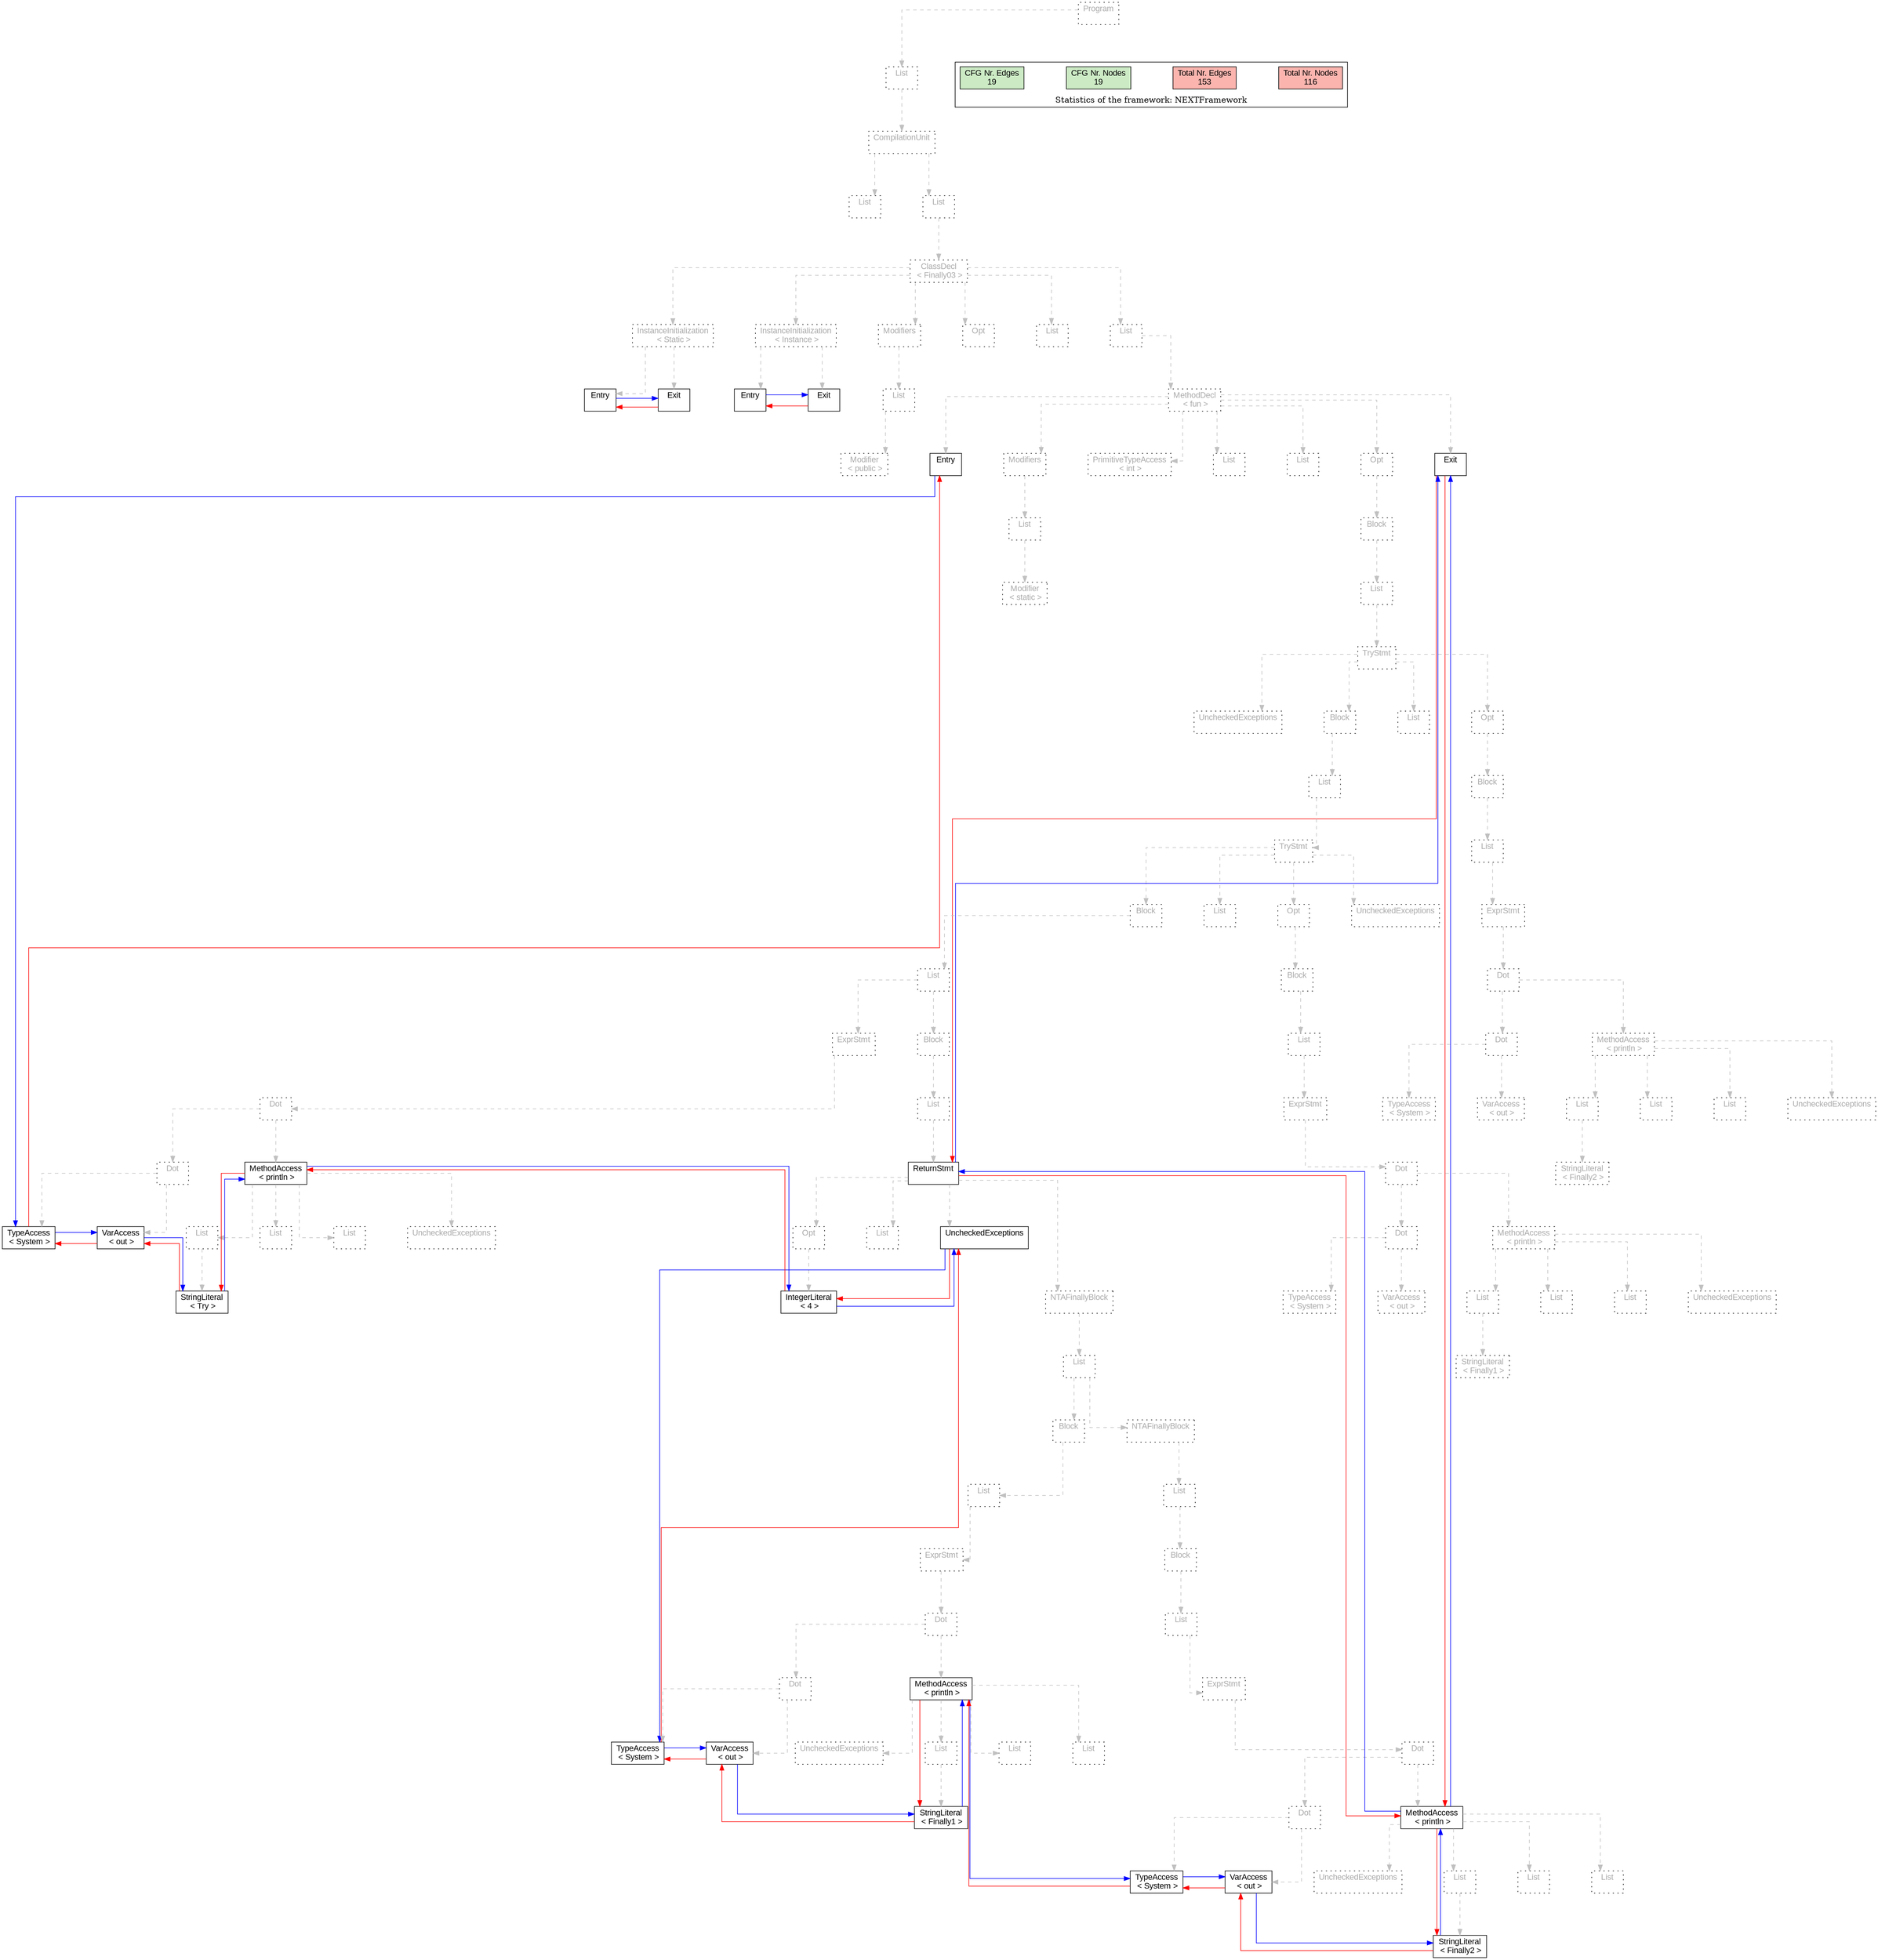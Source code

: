 digraph G {
graph [splines=ortho, nodesep="1", ranksep="1"]
node [shape=rect, fontname=Arial];
{ rank = same; "Program[0]"}
{ rank = same; "List[1]"}
{ rank = same; "CompilationUnit[2]"}
{ rank = same; "List[3]"; "List[4]"}
{ rank = same; "ClassDecl[5]"}
{ rank = same; "Modifiers[22]"; "Opt[25]"; "List[26]"; "List[27]"; "InstanceInitialization[6]"; "InstanceInitialization[14]"}
{ rank = same; "List[23]"; "MethodDecl[28]"; "Entry[7]"; "Exit[8]"; "Entry[15]"; "Exit[16]"}
{ rank = same; "Modifier[24]"; "Entry[29]"; "Modifiers[30]"; "PrimitiveTypeAccess[33]"; "List[34]"; "List[35]"; "Opt[36]"; "Exit[37]"}
{ rank = same; "List[31]"; "Block[37]"}
{ rank = same; "Modifier[32]"; "List[38]"}
{ rank = same; "TryStmt[39]"}
{ rank = same; "Block[40]"; "List[109]"; "Opt[110]"; "UncheckedExceptions[124]"}
{ rank = same; "List[41]"; "Block[111]"}
{ rank = same; "TryStmt[42]"; "List[112]"}
{ rank = same; "Block[43]"; "List[93]"; "Opt[94]"; "UncheckedExceptions[108]"; "ExprStmt[113]"}
{ rank = same; "List[44]"; "Block[95]"; "Dot[114]"}
{ rank = same; "Dot[46]"; "List[57]"; "ExprStmt[97]"; "TypeAccess[116]"; "VarAccess[117]"; "List[120]"; "List[122]"; "List[123]"; "UncheckedExceptions[119]"}
{ rank = same; "ExprStmt[45]"; "Block[56]"; "List[96]"; "Dot[115]"; "MethodAccess[118]"}
{ rank = same; "TypeAccess[48]"; "VarAccess[49]"; "List[52]"; "List[54]"; "List[55]"; "UncheckedExceptions[51]"; "Opt[59]"; "List[92]"; "UncheckedExceptions[59]"; "Dot[99]"; "MethodAccess[102]"}
{ rank = same; "Dot[47]"; "MethodAccess[50]"; "ReturnStmt[58]"; "Dot[98]"; "StringLiteral[121]"}
{ rank = same; "List[63]"; "StringLiteral[105]"}
{ rank = same; "StringLiteral[53]"; "IntegerLiteral[60]"; "NTAFinallyBlock[62]"; "TypeAccess[100]"; "VarAccess[101]"; "List[104]"; "List[106]"; "List[107]"; "UncheckedExceptions[103]"}
{ rank = same; "List[65]"; "List[78]"}
{ rank = same; "Block[64]"; "NTAFinallyBlock[77]"}
{ rank = same; "Dot[67]"; "List[80]"}
{ rank = same; "ExprStmt[66]"; "Block[79]"}
{ rank = same; "TypeAccess[69]"; "VarAccess[70]"; "List[73]"; "List[75]"; "List[76]"; "UncheckedExceptions[72]"; "Dot[82]"}
{ rank = same; "Dot[68]"; "MethodAccess[71]"; "ExprStmt[81]"}
{ rank = same; "TypeAccess[84]"; "VarAccess[85]"; "List[88]"; "List[90]"; "List[91]"; "UncheckedExceptions[87]"}
{ rank = same; "StringLiteral[74]"; "Dot[83]"; "MethodAccess[86]"}
{ rank = same; "StringLiteral[89]"}
"Program[0]" [label="Program\n ", style= dotted   fillcolor="#eeeeee" fontcolor="#aaaaaa"  ]
"List[1]" [label="List\n ", style= dotted   fillcolor="#eeeeee" fontcolor="#aaaaaa"  ]
"CompilationUnit[2]" [label="CompilationUnit\n ", style= dotted   fillcolor="#eeeeee" fontcolor="#aaaaaa"  ]
"List[3]" [label="List\n ", style= dotted   fillcolor="#eeeeee" fontcolor="#aaaaaa"  ]
"List[4]" [label="List\n ", style= dotted   fillcolor="#eeeeee" fontcolor="#aaaaaa"  ]
"ClassDecl[5]" [label="ClassDecl\n < Finally03 >", style= dotted   fillcolor="#eeeeee" fontcolor="#aaaaaa"  ]
"Modifiers[22]" [label="Modifiers\n ", style= dotted   fillcolor="#eeeeee" fontcolor="#aaaaaa"  ]
"List[23]" [label="List\n ", style= dotted   fillcolor="#eeeeee" fontcolor="#aaaaaa"  ]
"Modifier[24]" [label="Modifier\n < public >", style= dotted   fillcolor="#eeeeee" fontcolor="#aaaaaa"  ]
"Opt[25]" [label="Opt\n ", style= dotted   fillcolor="#eeeeee" fontcolor="#aaaaaa"  ]
"List[26]" [label="List\n ", style= dotted   fillcolor="#eeeeee" fontcolor="#aaaaaa"  ]
"List[27]" [label="List\n ", style= dotted   fillcolor="#eeeeee" fontcolor="#aaaaaa"  ]
"MethodDecl[28]" [label="MethodDecl\n < fun >", style= dotted   fillcolor="#eeeeee" fontcolor="#aaaaaa"  ]
"Entry[29]" [label="Entry\n ", fillcolor=white   style=filled  ]
"Modifiers[30]" [label="Modifiers\n ", style= dotted   fillcolor="#eeeeee" fontcolor="#aaaaaa"  ]
"List[31]" [label="List\n ", style= dotted   fillcolor="#eeeeee" fontcolor="#aaaaaa"  ]
"Modifier[32]" [label="Modifier\n < static >", style= dotted   fillcolor="#eeeeee" fontcolor="#aaaaaa"  ]
"PrimitiveTypeAccess[33]" [label="PrimitiveTypeAccess\n < int >", style= dotted   fillcolor="#eeeeee" fontcolor="#aaaaaa"  ]
"List[34]" [label="List\n ", style= dotted   fillcolor="#eeeeee" fontcolor="#aaaaaa"  ]
"List[35]" [label="List\n ", style= dotted   fillcolor="#eeeeee" fontcolor="#aaaaaa"  ]
"Opt[36]" [label="Opt\n ", style= dotted   fillcolor="#eeeeee" fontcolor="#aaaaaa"  ]
"Block[37]" [label="Block\n ", style= dotted   fillcolor="#eeeeee" fontcolor="#aaaaaa"  ]
"List[38]" [label="List\n ", style= dotted   fillcolor="#eeeeee" fontcolor="#aaaaaa"  ]
"TryStmt[39]" [label="TryStmt\n ", style= dotted   fillcolor="#eeeeee" fontcolor="#aaaaaa"  ]
"Block[40]" [label="Block\n ", style= dotted   fillcolor="#eeeeee" fontcolor="#aaaaaa"  ]
"List[41]" [label="List\n ", style= dotted   fillcolor="#eeeeee" fontcolor="#aaaaaa"  ]
"TryStmt[42]" [label="TryStmt\n ", style= dotted   fillcolor="#eeeeee" fontcolor="#aaaaaa"  ]
"Block[43]" [label="Block\n ", style= dotted   fillcolor="#eeeeee" fontcolor="#aaaaaa"  ]
"List[44]" [label="List\n ", style= dotted   fillcolor="#eeeeee" fontcolor="#aaaaaa"  ]
"ExprStmt[45]" [label="ExprStmt\n ", style= dotted   fillcolor="#eeeeee" fontcolor="#aaaaaa"  ]
"Dot[46]" [label="Dot\n ", style= dotted   fillcolor="#eeeeee" fontcolor="#aaaaaa"  ]
"Dot[47]" [label="Dot\n ", style= dotted   fillcolor="#eeeeee" fontcolor="#aaaaaa"  ]
"TypeAccess[48]" [label="TypeAccess\n < System >", fillcolor=white   style=filled  ]
"VarAccess[49]" [label="VarAccess\n < out >", fillcolor=white   style=filled  ]
"MethodAccess[50]" [label="MethodAccess\n < println >", fillcolor=white   style=filled  ]
"List[52]" [label="List\n ", style= dotted   fillcolor="#eeeeee" fontcolor="#aaaaaa"  ]
"StringLiteral[53]" [label="StringLiteral\n < Try >", fillcolor=white   style=filled  ]
"List[54]" [label="List\n ", style= dotted   fillcolor="#eeeeee" fontcolor="#aaaaaa"  ]
"List[55]" [label="List\n ", style= dotted   fillcolor="#eeeeee" fontcolor="#aaaaaa"  ]
"UncheckedExceptions[51]" [label="UncheckedExceptions\n ", style= dotted   fillcolor="#eeeeee" fontcolor="#aaaaaa"  ]
"Block[56]" [label="Block\n ", style= dotted   fillcolor="#eeeeee" fontcolor="#aaaaaa"  ]
"List[57]" [label="List\n ", style= dotted   fillcolor="#eeeeee" fontcolor="#aaaaaa"  ]
"ReturnStmt[58]" [label="ReturnStmt\n ", fillcolor=white   style=filled  ]
"Opt[59]" [label="Opt\n ", style= dotted   fillcolor="#eeeeee" fontcolor="#aaaaaa"  ]
"IntegerLiteral[60]" [label="IntegerLiteral\n < 4 >", fillcolor=white   style=filled  ]
"NTAFinallyBlock[62]" [label="NTAFinallyBlock\n ", style= dotted   fillcolor="#eeeeee" fontcolor="#aaaaaa"  ]
"List[63]" [label="List\n ", style= dotted   fillcolor="#eeeeee" fontcolor="#aaaaaa"  ]
"Block[64]" [label="Block\n ", style= dotted   fillcolor="#eeeeee" fontcolor="#aaaaaa"  ]
"List[65]" [label="List\n ", style= dotted   fillcolor="#eeeeee" fontcolor="#aaaaaa"  ]
"ExprStmt[66]" [label="ExprStmt\n ", style= dotted   fillcolor="#eeeeee" fontcolor="#aaaaaa"  ]
"Dot[67]" [label="Dot\n ", style= dotted   fillcolor="#eeeeee" fontcolor="#aaaaaa"  ]
"Dot[68]" [label="Dot\n ", style= dotted   fillcolor="#eeeeee" fontcolor="#aaaaaa"  ]
"TypeAccess[69]" [label="TypeAccess\n < System >", fillcolor=white   style=filled  ]
"VarAccess[70]" [label="VarAccess\n < out >", fillcolor=white   style=filled  ]
"MethodAccess[71]" [label="MethodAccess\n < println >", fillcolor=white   style=filled  ]
"List[73]" [label="List\n ", style= dotted   fillcolor="#eeeeee" fontcolor="#aaaaaa"  ]
"StringLiteral[74]" [label="StringLiteral\n < Finally1 >", fillcolor=white   style=filled  ]
"List[75]" [label="List\n ", style= dotted   fillcolor="#eeeeee" fontcolor="#aaaaaa"  ]
"List[76]" [label="List\n ", style= dotted   fillcolor="#eeeeee" fontcolor="#aaaaaa"  ]
"UncheckedExceptions[72]" [label="UncheckedExceptions\n ", style= dotted   fillcolor="#eeeeee" fontcolor="#aaaaaa"  ]
"NTAFinallyBlock[77]" [label="NTAFinallyBlock\n ", style= dotted   fillcolor="#eeeeee" fontcolor="#aaaaaa"  ]
"List[78]" [label="List\n ", style= dotted   fillcolor="#eeeeee" fontcolor="#aaaaaa"  ]
"Block[79]" [label="Block\n ", style= dotted   fillcolor="#eeeeee" fontcolor="#aaaaaa"  ]
"List[80]" [label="List\n ", style= dotted   fillcolor="#eeeeee" fontcolor="#aaaaaa"  ]
"ExprStmt[81]" [label="ExprStmt\n ", style= dotted   fillcolor="#eeeeee" fontcolor="#aaaaaa"  ]
"Dot[82]" [label="Dot\n ", style= dotted   fillcolor="#eeeeee" fontcolor="#aaaaaa"  ]
"Dot[83]" [label="Dot\n ", style= dotted   fillcolor="#eeeeee" fontcolor="#aaaaaa"  ]
"TypeAccess[84]" [label="TypeAccess\n < System >", fillcolor=white   style=filled  ]
"VarAccess[85]" [label="VarAccess\n < out >", fillcolor=white   style=filled  ]
"MethodAccess[86]" [label="MethodAccess\n < println >", fillcolor=white   style=filled  ]
"List[88]" [label="List\n ", style= dotted   fillcolor="#eeeeee" fontcolor="#aaaaaa"  ]
"StringLiteral[89]" [label="StringLiteral\n < Finally2 >", fillcolor=white   style=filled  ]
"List[90]" [label="List\n ", style= dotted   fillcolor="#eeeeee" fontcolor="#aaaaaa"  ]
"List[91]" [label="List\n ", style= dotted   fillcolor="#eeeeee" fontcolor="#aaaaaa"  ]
"UncheckedExceptions[87]" [label="UncheckedExceptions\n ", style= dotted   fillcolor="#eeeeee" fontcolor="#aaaaaa"  ]
"List[92]" [label="List\n ", style= dotted   fillcolor="#eeeeee" fontcolor="#aaaaaa"  ]
"UncheckedExceptions[59]" [label="UncheckedExceptions\n ", fillcolor=white   style=filled  ]
"List[93]" [label="List\n ", style= dotted   fillcolor="#eeeeee" fontcolor="#aaaaaa"  ]
"Opt[94]" [label="Opt\n ", style= dotted   fillcolor="#eeeeee" fontcolor="#aaaaaa"  ]
"Block[95]" [label="Block\n ", style= dotted   fillcolor="#eeeeee" fontcolor="#aaaaaa"  ]
"List[96]" [label="List\n ", style= dotted   fillcolor="#eeeeee" fontcolor="#aaaaaa"  ]
"ExprStmt[97]" [label="ExprStmt\n ", style= dotted   fillcolor="#eeeeee" fontcolor="#aaaaaa"  ]
"Dot[98]" [label="Dot\n ", style= dotted   fillcolor="#eeeeee" fontcolor="#aaaaaa"  ]
"Dot[99]" [label="Dot\n ", style= dotted   fillcolor="#eeeeee" fontcolor="#aaaaaa"  ]
"TypeAccess[100]" [label="TypeAccess\n < System >", style= dotted   fillcolor="#eeeeee" fontcolor="#aaaaaa"  ]
"VarAccess[101]" [label="VarAccess\n < out >", style= dotted   fillcolor="#eeeeee" fontcolor="#aaaaaa"  ]
"MethodAccess[102]" [label="MethodAccess\n < println >", style= dotted   fillcolor="#eeeeee" fontcolor="#aaaaaa"  ]
"List[104]" [label="List\n ", style= dotted   fillcolor="#eeeeee" fontcolor="#aaaaaa"  ]
"StringLiteral[105]" [label="StringLiteral\n < Finally1 >", style= dotted   fillcolor="#eeeeee" fontcolor="#aaaaaa"  ]
"List[106]" [label="List\n ", style= dotted   fillcolor="#eeeeee" fontcolor="#aaaaaa"  ]
"List[107]" [label="List\n ", style= dotted   fillcolor="#eeeeee" fontcolor="#aaaaaa"  ]
"UncheckedExceptions[103]" [label="UncheckedExceptions\n ", style= dotted   fillcolor="#eeeeee" fontcolor="#aaaaaa"  ]
"UncheckedExceptions[108]" [label="UncheckedExceptions\n ", style= dotted   fillcolor="#eeeeee" fontcolor="#aaaaaa"  ]
"List[109]" [label="List\n ", style= dotted   fillcolor="#eeeeee" fontcolor="#aaaaaa"  ]
"Opt[110]" [label="Opt\n ", style= dotted   fillcolor="#eeeeee" fontcolor="#aaaaaa"  ]
"Block[111]" [label="Block\n ", style= dotted   fillcolor="#eeeeee" fontcolor="#aaaaaa"  ]
"List[112]" [label="List\n ", style= dotted   fillcolor="#eeeeee" fontcolor="#aaaaaa"  ]
"ExprStmt[113]" [label="ExprStmt\n ", style= dotted   fillcolor="#eeeeee" fontcolor="#aaaaaa"  ]
"Dot[114]" [label="Dot\n ", style= dotted   fillcolor="#eeeeee" fontcolor="#aaaaaa"  ]
"Dot[115]" [label="Dot\n ", style= dotted   fillcolor="#eeeeee" fontcolor="#aaaaaa"  ]
"TypeAccess[116]" [label="TypeAccess\n < System >", style= dotted   fillcolor="#eeeeee" fontcolor="#aaaaaa"  ]
"VarAccess[117]" [label="VarAccess\n < out >", style= dotted   fillcolor="#eeeeee" fontcolor="#aaaaaa"  ]
"MethodAccess[118]" [label="MethodAccess\n < println >", style= dotted   fillcolor="#eeeeee" fontcolor="#aaaaaa"  ]
"List[120]" [label="List\n ", style= dotted   fillcolor="#eeeeee" fontcolor="#aaaaaa"  ]
"StringLiteral[121]" [label="StringLiteral\n < Finally2 >", style= dotted   fillcolor="#eeeeee" fontcolor="#aaaaaa"  ]
"List[122]" [label="List\n ", style= dotted   fillcolor="#eeeeee" fontcolor="#aaaaaa"  ]
"List[123]" [label="List\n ", style= dotted   fillcolor="#eeeeee" fontcolor="#aaaaaa"  ]
"UncheckedExceptions[119]" [label="UncheckedExceptions\n ", style= dotted   fillcolor="#eeeeee" fontcolor="#aaaaaa"  ]
"UncheckedExceptions[124]" [label="UncheckedExceptions\n ", style= dotted   fillcolor="#eeeeee" fontcolor="#aaaaaa"  ]
"Exit[37]" [label="Exit\n ", fillcolor=white   style=filled  ]
"InstanceInitialization[6]" [label="InstanceInitialization\n < Instance >", style= dotted   fillcolor="#eeeeee" fontcolor="#aaaaaa"  ]
"Entry[7]" [label="Entry\n ", fillcolor=white   style=filled  ]
"Exit[8]" [label="Exit\n ", fillcolor=white   style=filled  ]
"InstanceInitialization[14]" [label="InstanceInitialization\n < Static >", style= dotted   fillcolor="#eeeeee" fontcolor="#aaaaaa"  ]
"Entry[15]" [label="Entry\n ", fillcolor=white   style=filled  ]
"Exit[16]" [label="Exit\n ", fillcolor=white   style=filled  ]
"CompilationUnit[2]" -> "List[3]" [style=dashed, color=gray]
"List[23]" -> "Modifier[24]" [style=dashed, color=gray]
"Modifiers[22]" -> "List[23]" [style=dashed, color=gray]
"ClassDecl[5]" -> "Modifiers[22]" [style=dashed, color=gray]
"ClassDecl[5]" -> "Opt[25]" [style=dashed, color=gray]
"ClassDecl[5]" -> "List[26]" [style=dashed, color=gray]
"MethodDecl[28]" -> "Entry[29]" [style=dashed, color=gray]
"List[31]" -> "Modifier[32]" [style=dashed, color=gray]
"Modifiers[30]" -> "List[31]" [style=dashed, color=gray]
"MethodDecl[28]" -> "Modifiers[30]" [style=dashed, color=gray]
"MethodDecl[28]" -> "PrimitiveTypeAccess[33]" [style=dashed, color=gray]
"MethodDecl[28]" -> "List[34]" [style=dashed, color=gray]
"MethodDecl[28]" -> "List[35]" [style=dashed, color=gray]
"Dot[47]" -> "TypeAccess[48]" [style=dashed, color=gray]
"Dot[47]" -> "VarAccess[49]" [style=dashed, color=gray]
"Dot[46]" -> "Dot[47]" [style=dashed, color=gray]
"List[52]" -> "StringLiteral[53]" [style=dashed, color=gray]
"MethodAccess[50]" -> "List[52]" [style=dashed, color=gray]
"MethodAccess[50]" -> "List[54]" [style=dashed, color=gray]
"MethodAccess[50]" -> "List[55]" [style=dashed, color=gray]
"MethodAccess[50]" -> "UncheckedExceptions[51]" [style=dashed, color=gray]
"Dot[46]" -> "MethodAccess[50]" [style=dashed, color=gray]
"ExprStmt[45]" -> "Dot[46]" [style=dashed, color=gray]
"List[44]" -> "ExprStmt[45]" [style=dashed, color=gray]
"Opt[59]" -> "IntegerLiteral[60]" [style=dashed, color=gray]
"ReturnStmt[58]" -> "Opt[59]" [style=dashed, color=gray]
"Dot[68]" -> "TypeAccess[69]" [style=dashed, color=gray]
"Dot[68]" -> "VarAccess[70]" [style=dashed, color=gray]
"Dot[67]" -> "Dot[68]" [style=dashed, color=gray]
"List[73]" -> "StringLiteral[74]" [style=dashed, color=gray]
"MethodAccess[71]" -> "List[73]" [style=dashed, color=gray]
"MethodAccess[71]" -> "List[75]" [style=dashed, color=gray]
"MethodAccess[71]" -> "List[76]" [style=dashed, color=gray]
"MethodAccess[71]" -> "UncheckedExceptions[72]" [style=dashed, color=gray]
"Dot[67]" -> "MethodAccess[71]" [style=dashed, color=gray]
"ExprStmt[66]" -> "Dot[67]" [style=dashed, color=gray]
"List[65]" -> "ExprStmt[66]" [style=dashed, color=gray]
"Block[64]" -> "List[65]" [style=dashed, color=gray]
"List[63]" -> "Block[64]" [style=dashed, color=gray]
"Dot[83]" -> "TypeAccess[84]" [style=dashed, color=gray]
"Dot[83]" -> "VarAccess[85]" [style=dashed, color=gray]
"Dot[82]" -> "Dot[83]" [style=dashed, color=gray]
"List[88]" -> "StringLiteral[89]" [style=dashed, color=gray]
"MethodAccess[86]" -> "List[88]" [style=dashed, color=gray]
"MethodAccess[86]" -> "List[90]" [style=dashed, color=gray]
"MethodAccess[86]" -> "List[91]" [style=dashed, color=gray]
"MethodAccess[86]" -> "UncheckedExceptions[87]" [style=dashed, color=gray]
"Dot[82]" -> "MethodAccess[86]" [style=dashed, color=gray]
"ExprStmt[81]" -> "Dot[82]" [style=dashed, color=gray]
"List[80]" -> "ExprStmt[81]" [style=dashed, color=gray]
"Block[79]" -> "List[80]" [style=dashed, color=gray]
"List[78]" -> "Block[79]" [style=dashed, color=gray]
"NTAFinallyBlock[77]" -> "List[78]" [style=dashed, color=gray]
"List[63]" -> "NTAFinallyBlock[77]" [style=dashed, color=gray]
"NTAFinallyBlock[62]" -> "List[63]" [style=dashed, color=gray]
"ReturnStmt[58]" -> "NTAFinallyBlock[62]" [style=dashed, color=gray]
"ReturnStmt[58]" -> "List[92]" [style=dashed, color=gray]
"ReturnStmt[58]" -> "UncheckedExceptions[59]" [style=dashed, color=gray]
"List[57]" -> "ReturnStmt[58]" [style=dashed, color=gray]
"Block[56]" -> "List[57]" [style=dashed, color=gray]
"List[44]" -> "Block[56]" [style=dashed, color=gray]
"Block[43]" -> "List[44]" [style=dashed, color=gray]
"TryStmt[42]" -> "Block[43]" [style=dashed, color=gray]
"TryStmt[42]" -> "List[93]" [style=dashed, color=gray]
"Dot[99]" -> "TypeAccess[100]" [style=dashed, color=gray]
"Dot[99]" -> "VarAccess[101]" [style=dashed, color=gray]
"Dot[98]" -> "Dot[99]" [style=dashed, color=gray]
"List[104]" -> "StringLiteral[105]" [style=dashed, color=gray]
"MethodAccess[102]" -> "List[104]" [style=dashed, color=gray]
"MethodAccess[102]" -> "List[106]" [style=dashed, color=gray]
"MethodAccess[102]" -> "List[107]" [style=dashed, color=gray]
"MethodAccess[102]" -> "UncheckedExceptions[103]" [style=dashed, color=gray]
"Dot[98]" -> "MethodAccess[102]" [style=dashed, color=gray]
"ExprStmt[97]" -> "Dot[98]" [style=dashed, color=gray]
"List[96]" -> "ExprStmt[97]" [style=dashed, color=gray]
"Block[95]" -> "List[96]" [style=dashed, color=gray]
"Opt[94]" -> "Block[95]" [style=dashed, color=gray]
"TryStmt[42]" -> "Opt[94]" [style=dashed, color=gray]
"TryStmt[42]" -> "UncheckedExceptions[108]" [style=dashed, color=gray]
"List[41]" -> "TryStmt[42]" [style=dashed, color=gray]
"Block[40]" -> "List[41]" [style=dashed, color=gray]
"TryStmt[39]" -> "Block[40]" [style=dashed, color=gray]
"TryStmt[39]" -> "List[109]" [style=dashed, color=gray]
"Dot[115]" -> "TypeAccess[116]" [style=dashed, color=gray]
"Dot[115]" -> "VarAccess[117]" [style=dashed, color=gray]
"Dot[114]" -> "Dot[115]" [style=dashed, color=gray]
"List[120]" -> "StringLiteral[121]" [style=dashed, color=gray]
"MethodAccess[118]" -> "List[120]" [style=dashed, color=gray]
"MethodAccess[118]" -> "List[122]" [style=dashed, color=gray]
"MethodAccess[118]" -> "List[123]" [style=dashed, color=gray]
"MethodAccess[118]" -> "UncheckedExceptions[119]" [style=dashed, color=gray]
"Dot[114]" -> "MethodAccess[118]" [style=dashed, color=gray]
"ExprStmt[113]" -> "Dot[114]" [style=dashed, color=gray]
"List[112]" -> "ExprStmt[113]" [style=dashed, color=gray]
"Block[111]" -> "List[112]" [style=dashed, color=gray]
"Opt[110]" -> "Block[111]" [style=dashed, color=gray]
"TryStmt[39]" -> "Opt[110]" [style=dashed, color=gray]
"TryStmt[39]" -> "UncheckedExceptions[124]" [style=dashed, color=gray]
"List[38]" -> "TryStmt[39]" [style=dashed, color=gray]
"Block[37]" -> "List[38]" [style=dashed, color=gray]
"Opt[36]" -> "Block[37]" [style=dashed, color=gray]
"MethodDecl[28]" -> "Opt[36]" [style=dashed, color=gray]
"MethodDecl[28]" -> "Exit[37]" [style=dashed, color=gray]
"List[27]" -> "MethodDecl[28]" [style=dashed, color=gray]
"ClassDecl[5]" -> "List[27]" [style=dashed, color=gray]
"InstanceInitialization[6]" -> "Entry[7]" [style=dashed, color=gray]
"InstanceInitialization[6]" -> "Exit[8]" [style=dashed, color=gray]
"InstanceInitialization[14]" -> "Entry[15]" [style=dashed, color=gray]
"InstanceInitialization[14]" -> "Exit[16]" [style=dashed, color=gray]
"ClassDecl[5]" -> "InstanceInitialization[6]" [style=dashed, color=gray]
"ClassDecl[5]" -> "InstanceInitialization[14]" [style=dashed, color=gray]
"List[4]" -> "ClassDecl[5]" [style=dashed, color=gray]
"CompilationUnit[2]" -> "List[4]" [style=dashed, color=gray]
"List[1]" -> "CompilationUnit[2]" [style=dashed, color=gray]
"Program[0]" -> "List[1]" [style=dashed, color=gray]
"Exit[16]" -> "Entry[15]" [color=red, constraint=false]
"Entry[15]" -> "Exit[16]" [color=blue, constraint=false, xlabel=" "] 
"Exit[8]" -> "Entry[7]" [color=red, constraint=false]
"Entry[7]" -> "Exit[8]" [color=blue, constraint=false, xlabel=" "] 
"Exit[37]" -> "ReturnStmt[58]" [color=red, constraint=false]
"Exit[37]" -> "MethodAccess[86]" [color=red, constraint=false]
"ReturnStmt[58]" -> "Exit[37]" [color=blue, constraint=false, xlabel=" "] 
"ReturnStmt[58]" -> "MethodAccess[86]" [color=red, constraint=false]
"MethodAccess[86]" -> "ReturnStmt[58]" [color=blue, constraint=false, xlabel=" "] 
"MethodAccess[86]" -> "Exit[37]" [color=blue, constraint=false, xlabel=" "] 
"MethodAccess[86]" -> "StringLiteral[89]" [color=red, constraint=false]
"StringLiteral[89]" -> "MethodAccess[86]" [color=blue, constraint=false, xlabel=" "] 
"StringLiteral[89]" -> "VarAccess[85]" [color=red, constraint=false]
"VarAccess[85]" -> "StringLiteral[89]" [color=blue, constraint=false, xlabel=" "] 
"VarAccess[85]" -> "TypeAccess[84]" [color=red, constraint=false]
"TypeAccess[84]" -> "VarAccess[85]" [color=blue, constraint=false, xlabel=" "] 
"TypeAccess[84]" -> "MethodAccess[71]" [color=red, constraint=false]
"MethodAccess[71]" -> "TypeAccess[84]" [color=blue, constraint=false, xlabel=" "] 
"MethodAccess[71]" -> "StringLiteral[74]" [color=red, constraint=false]
"StringLiteral[74]" -> "MethodAccess[71]" [color=blue, constraint=false, xlabel=" "] 
"StringLiteral[74]" -> "VarAccess[70]" [color=red, constraint=false]
"VarAccess[70]" -> "StringLiteral[74]" [color=blue, constraint=false, xlabel=" "] 
"VarAccess[70]" -> "TypeAccess[69]" [color=red, constraint=false]
"TypeAccess[69]" -> "VarAccess[70]" [color=blue, constraint=false, xlabel=" "] 
"TypeAccess[69]" -> "UncheckedExceptions[59]" [color=red, constraint=false]
"UncheckedExceptions[59]" -> "TypeAccess[69]" [color=blue, constraint=false, xlabel=" "] 
"UncheckedExceptions[59]" -> "IntegerLiteral[60]" [color=red, constraint=false]
"IntegerLiteral[60]" -> "UncheckedExceptions[59]" [color=blue, constraint=false, xlabel=" "] 
"IntegerLiteral[60]" -> "MethodAccess[50]" [color=red, constraint=false]
"MethodAccess[50]" -> "IntegerLiteral[60]" [color=blue, constraint=false, xlabel=" "] 
"MethodAccess[50]" -> "StringLiteral[53]" [color=red, constraint=false]
"StringLiteral[53]" -> "MethodAccess[50]" [color=blue, constraint=false, xlabel=" "] 
"StringLiteral[53]" -> "VarAccess[49]" [color=red, constraint=false]
"VarAccess[49]" -> "StringLiteral[53]" [color=blue, constraint=false, xlabel=" "] 
"VarAccess[49]" -> "TypeAccess[48]" [color=red, constraint=false]
"TypeAccess[48]" -> "VarAccess[49]" [color=blue, constraint=false, xlabel=" "] 
"TypeAccess[48]" -> "Entry[29]" [color=red, constraint=false]
"Entry[29]" -> "TypeAccess[48]" [color=blue, constraint=false, xlabel=" "] 
"List[3]" -> "List[4]" [style=invis]
"InstanceInitialization[14]" -> "InstanceInitialization[6]" -> "Modifiers[22]" -> "Opt[25]" -> "List[26]" -> "List[27]" [style=invis]
"Entry[29]" -> "Modifiers[30]" -> "PrimitiveTypeAccess[33]" -> "List[34]" -> "List[35]" -> "Opt[36]" -> "Exit[37]" [style=invis]
"Block[40]" -> "List[109]" -> "Opt[110]" [style=invis]
"Block[43]" -> "List[93]" -> "Opt[94]" [style=invis]
"ExprStmt[45]" -> "Block[56]" [style=invis]
"Dot[47]" -> "MethodAccess[50]" [style=invis]
"TypeAccess[48]" -> "VarAccess[49]" [style=invis]
"Block[64]" -> "NTAFinallyBlock[77]" [style=invis]
"Dot[68]" -> "MethodAccess[71]" [style=invis]
"TypeAccess[69]" -> "VarAccess[70]" [style=invis]
"Dot[83]" -> "MethodAccess[86]" [style=invis]
"TypeAccess[84]" -> "VarAccess[85]" [style=invis]
"Dot[99]" -> "MethodAccess[102]" [style=invis]
"TypeAccess[100]" -> "VarAccess[101]" [style=invis]
"Dot[115]" -> "MethodAccess[118]" [style=invis]
"TypeAccess[116]" -> "VarAccess[117]" [style=invis]
"Entry[7]" -> "Exit[8]" [style=invis]
"Entry[15]" -> "Exit[16]" [style=invis]

subgraph cluster_legend {
{node [style=filled, fillcolor=1, colorscheme="pastel13"]
Nodes [label="Total Nr. Nodes
116", fillcolor=1]
Edges [label="Total Nr. Edges
153", fillcolor=1]
NodesCFG [label="CFG Nr. Nodes
19", fillcolor=3]
EdgesCFG [label="CFG Nr. Edges
19", fillcolor=3]
Nodes-> "Program[0]" -> NodesCFG  [style="invis"]
Edges -> "Program[0]" ->EdgesCFG [style="invis"]}
label = "Statistics of the framework: NEXTFramework"
style="solid"
ranksep=0.05
nodesep=0.01
labelloc = b
len=2
}}